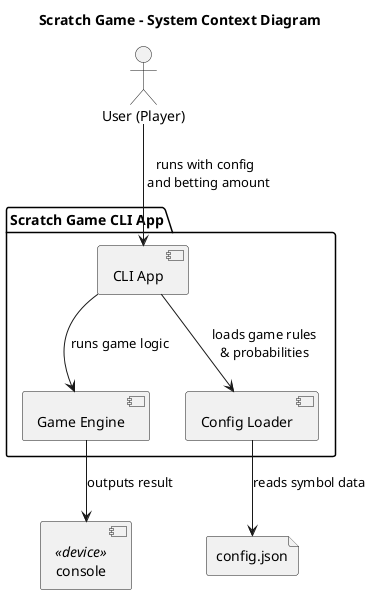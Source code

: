 @startuml
title Scratch Game - System Context Diagram
actor "User (Player)" as User
package "Scratch Game CLI App" {
  [CLI App] as CLI
  [Game Engine] as Engine
  [Config Loader] as Config
}

file "config.json" as ConfigFile
[console] <<device>> as Output

User --> CLI : runs with config \n and betting amount
CLI --> Config : loads game rules\n& probabilities
CLI --> Engine : runs game logic
Config --> ConfigFile : reads symbol data
Engine --> Output : outputs result

@enduml
